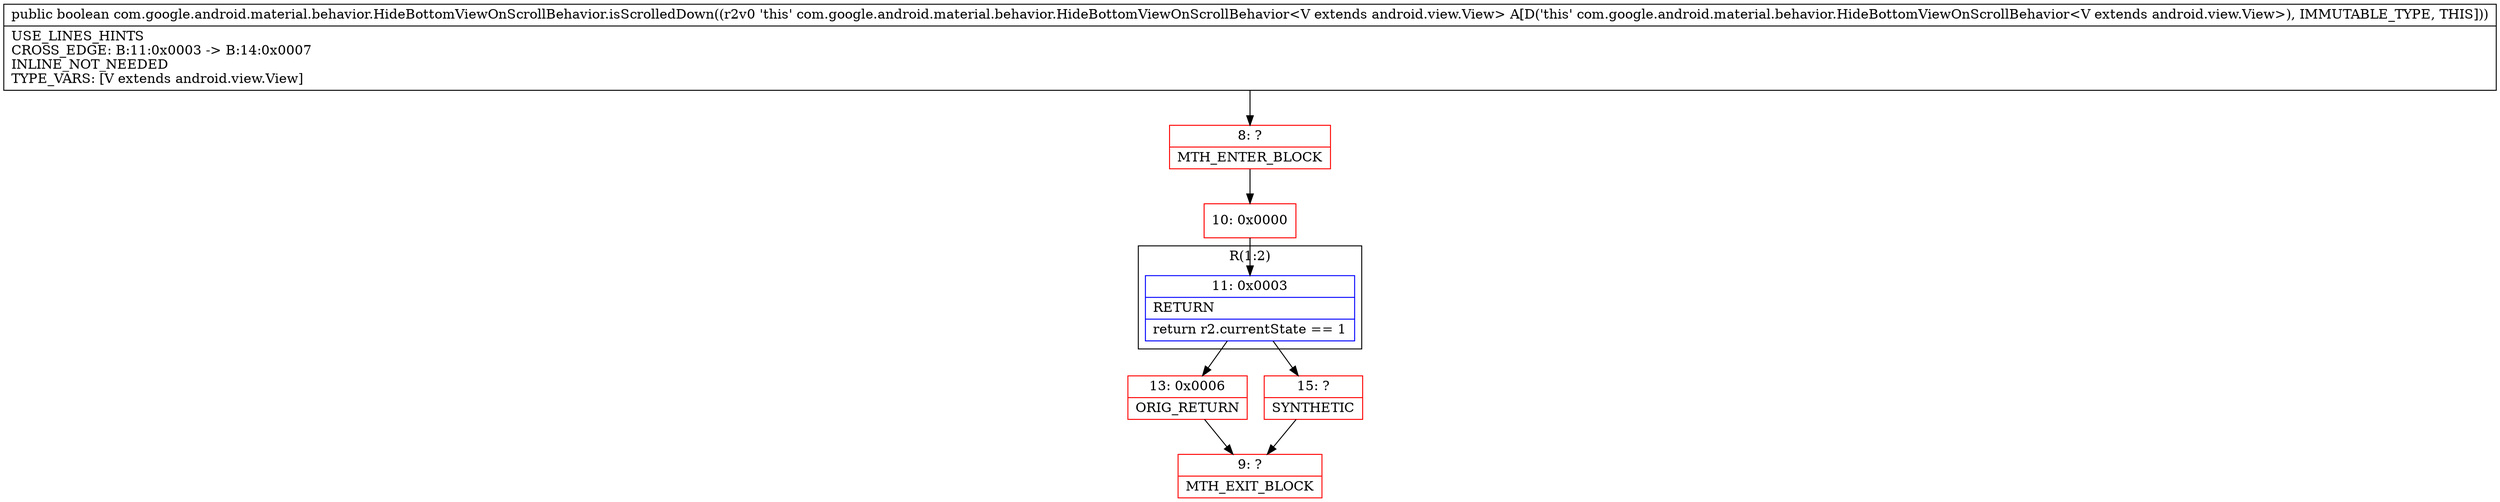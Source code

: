 digraph "CFG forcom.google.android.material.behavior.HideBottomViewOnScrollBehavior.isScrolledDown()Z" {
subgraph cluster_Region_568922608 {
label = "R(1:2)";
node [shape=record,color=blue];
Node_11 [shape=record,label="{11\:\ 0x0003|RETURN\l|return r2.currentState == 1\l}"];
}
Node_8 [shape=record,color=red,label="{8\:\ ?|MTH_ENTER_BLOCK\l}"];
Node_10 [shape=record,color=red,label="{10\:\ 0x0000}"];
Node_13 [shape=record,color=red,label="{13\:\ 0x0006|ORIG_RETURN\l}"];
Node_9 [shape=record,color=red,label="{9\:\ ?|MTH_EXIT_BLOCK\l}"];
Node_15 [shape=record,color=red,label="{15\:\ ?|SYNTHETIC\l}"];
MethodNode[shape=record,label="{public boolean com.google.android.material.behavior.HideBottomViewOnScrollBehavior.isScrolledDown((r2v0 'this' com.google.android.material.behavior.HideBottomViewOnScrollBehavior\<V extends android.view.View\> A[D('this' com.google.android.material.behavior.HideBottomViewOnScrollBehavior\<V extends android.view.View\>), IMMUTABLE_TYPE, THIS]))  | USE_LINES_HINTS\lCROSS_EDGE: B:11:0x0003 \-\> B:14:0x0007\lINLINE_NOT_NEEDED\lTYPE_VARS: [V extends android.view.View]\l}"];
MethodNode -> Node_8;Node_11 -> Node_13;
Node_11 -> Node_15;
Node_8 -> Node_10;
Node_10 -> Node_11;
Node_13 -> Node_9;
Node_15 -> Node_9;
}

